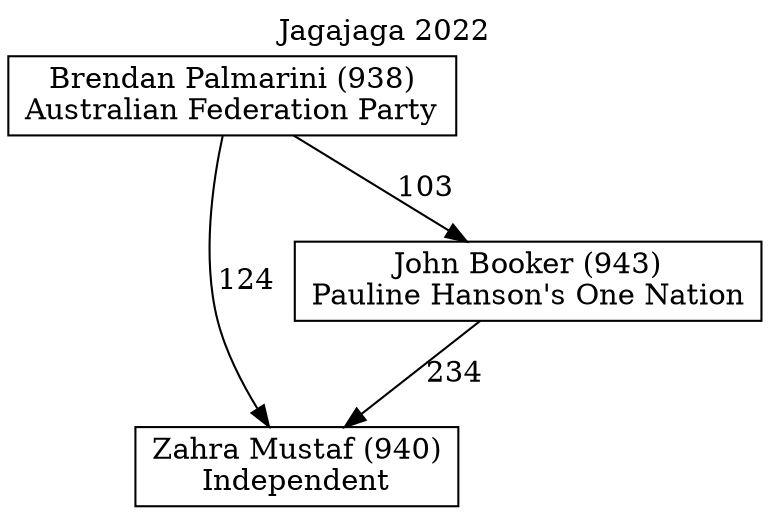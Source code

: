 // House preference flow
digraph "Zahra Mustaf (940)_Jagajaga_2022" {
	graph [label="Jagajaga 2022" labelloc=t mclimit=10]
	node [shape=box]
	"Zahra Mustaf (940)" [label="Zahra Mustaf (940)
Independent"]
	"John Booker (943)" [label="John Booker (943)
Pauline Hanson's One Nation"]
	"Brendan Palmarini (938)" [label="Brendan Palmarini (938)
Australian Federation Party"]
	"John Booker (943)" -> "Zahra Mustaf (940)" [label=234]
	"Brendan Palmarini (938)" -> "John Booker (943)" [label=103]
	"Brendan Palmarini (938)" -> "Zahra Mustaf (940)" [label=124]
}
